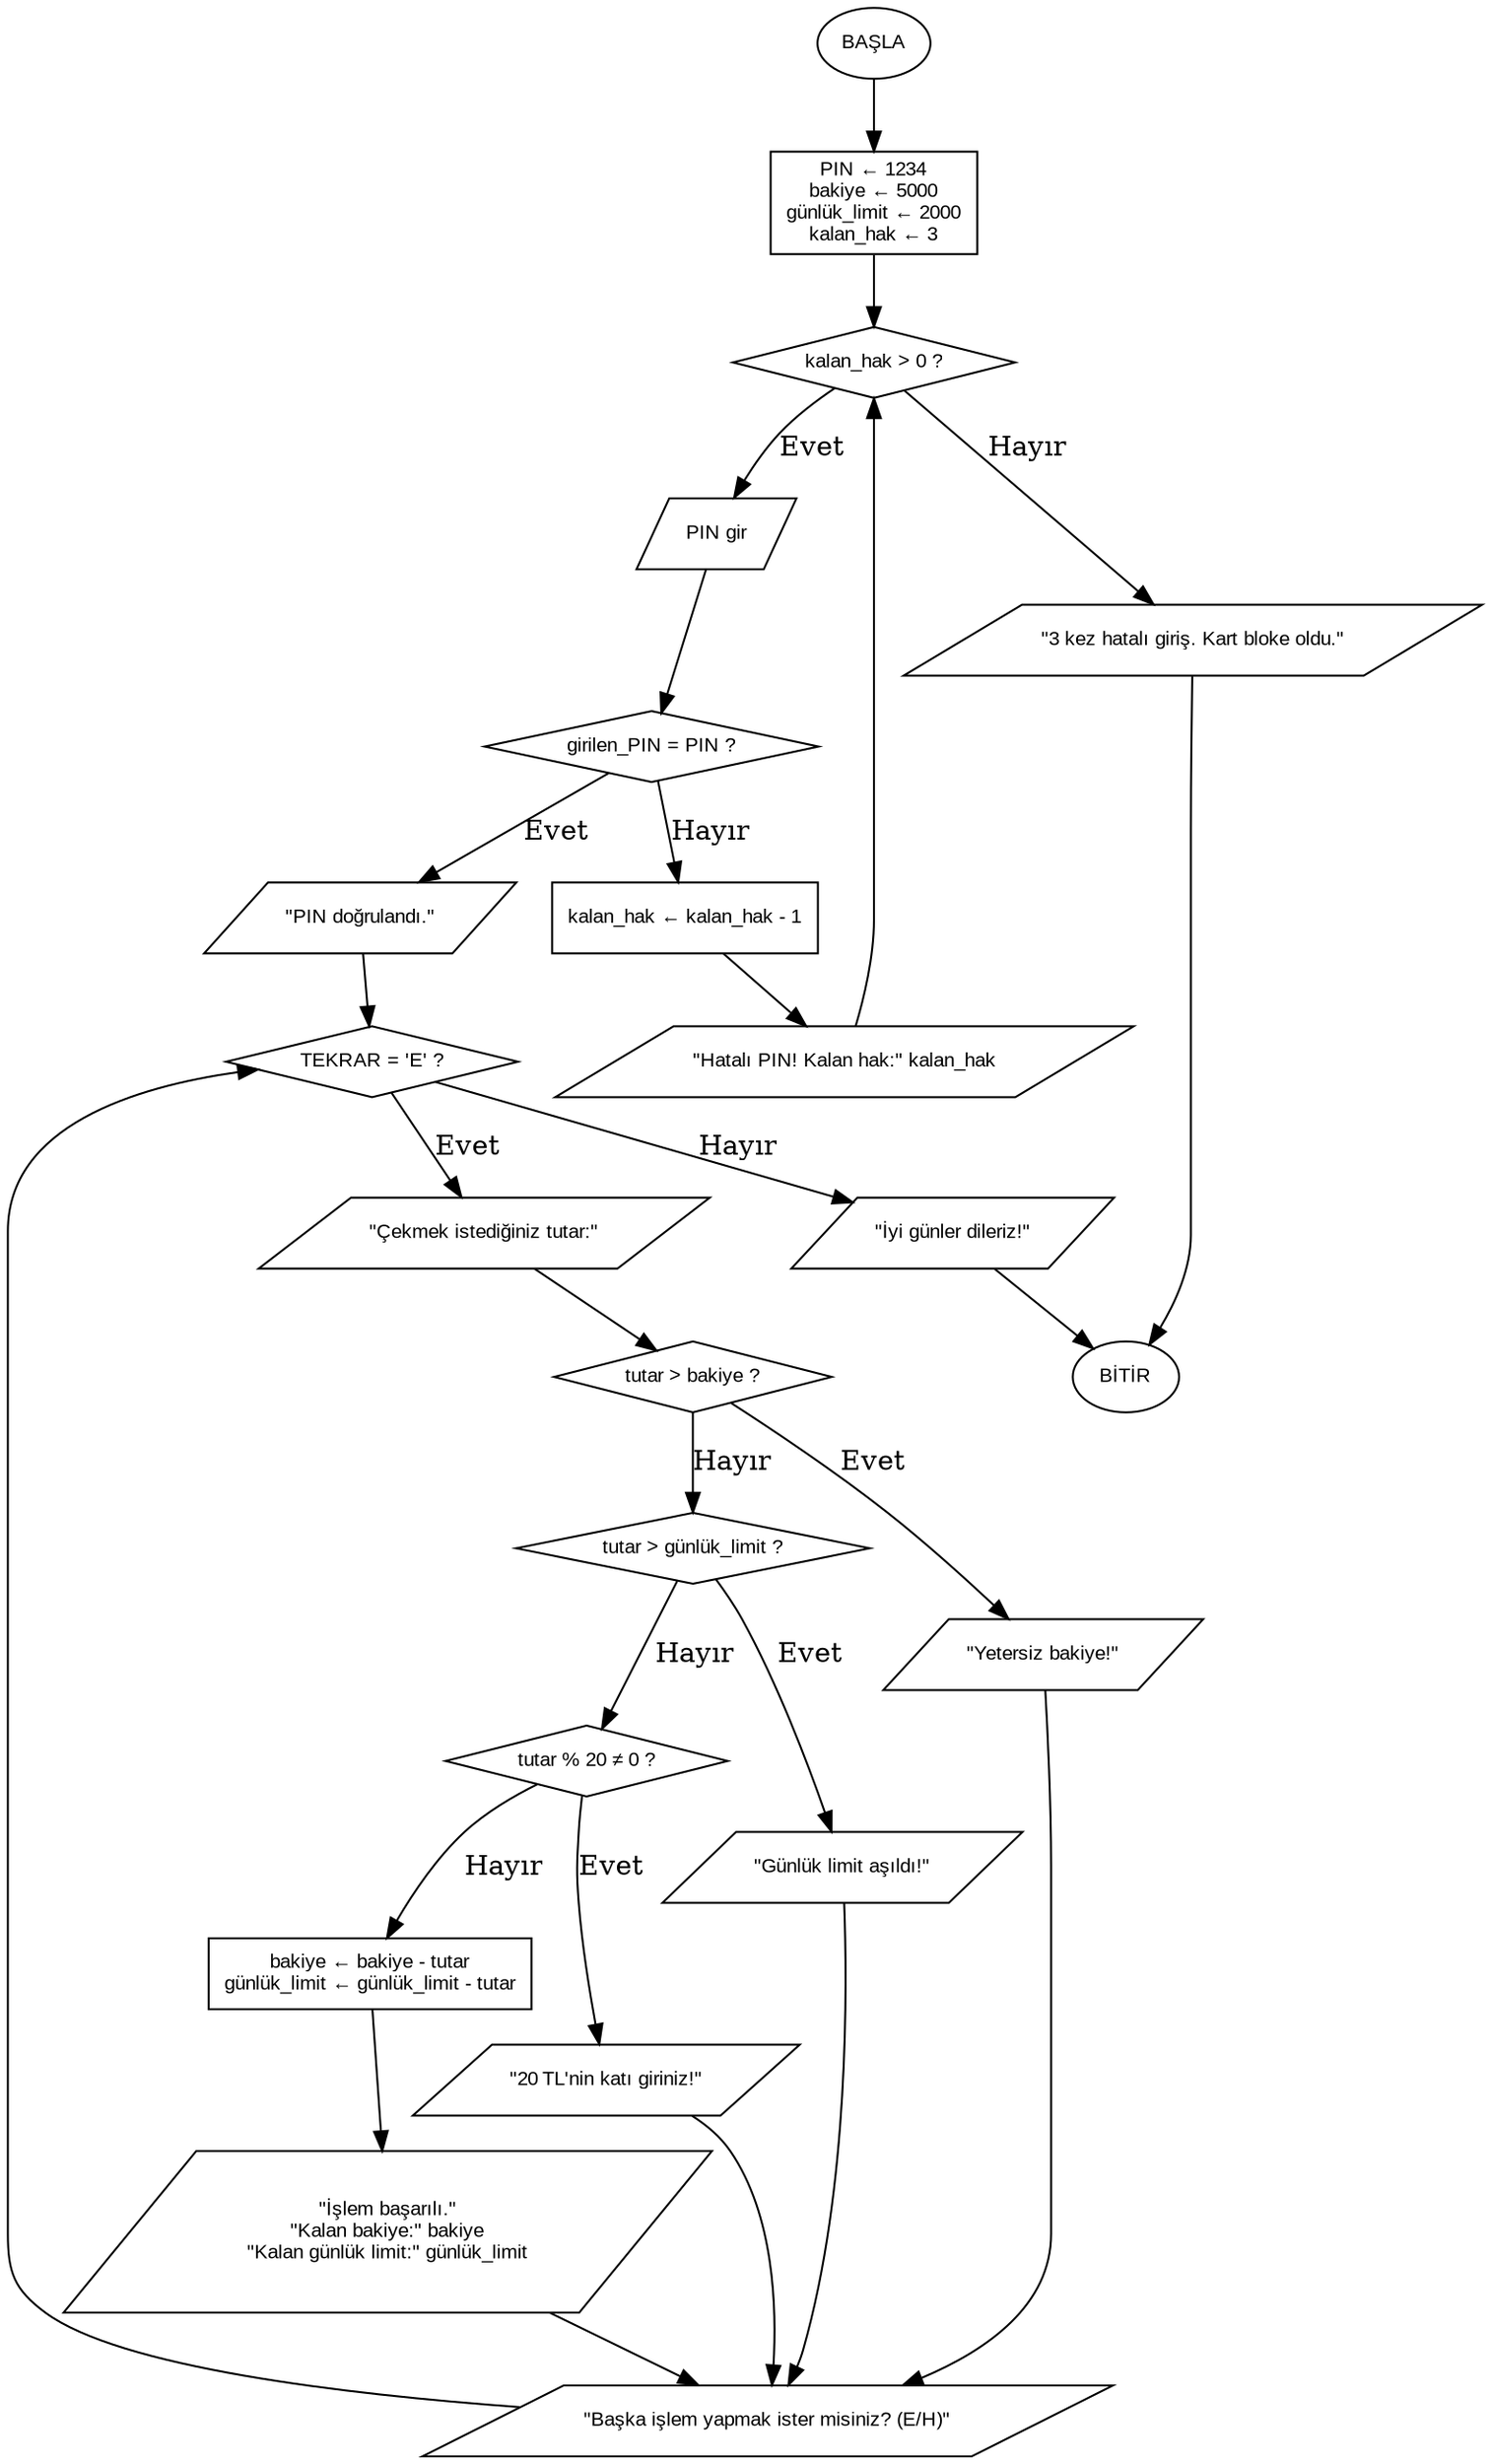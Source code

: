 digraph ATM_Para_Cekme {
    rankdir=TB;
    node [fontname="Arial", fontsize=10];

    start [shape=oval, label="BAŞLA"];
    setVars [shape=box, label="PIN ← 1234\nbakiye ← 5000\ngünlük_limit ← 2000\nkalan_hak ← 3"];
    
    pinLoop [shape=diamond, label="kalan_hak > 0 ?"];
    girPin [shape=parallelogram, label="PIN gir"];
    dogrulaPin [shape=diamond, label="girilen_PIN = PIN ?"];
    hataliPin [shape=box, label="kalan_hak ← kalan_hak - 1"];
    kalanHakYaz [shape=parallelogram, label="\"Hatalı PIN! Kalan hak:\" kalan_hak"];
    pinBloke [shape=parallelogram, label="\"3 kez hatalı giriş. Kart bloke oldu.\""];
    bitir [shape=oval, label="BİTİR"];
    pinDogrulandi [shape=parallelogram, label="\"PIN doğrulandı.\""];

    islemler [shape=diamond, label="TEKRAR = 'E' ?"];
    tutarGir [shape=parallelogram, label="\"Çekmek istediğiniz tutar:\""];
    tutarBakiye [shape=diamond, label="tutar > bakiye ?"];
    bakiyeYetersiz [shape=parallelogram, label="\"Yetersiz bakiye!\""];
    tutarLimit [shape=diamond, label="tutar > günlük_limit ?"];
    limitAsildi [shape=parallelogram, label="\"Günlük limit aşıldı!\""];
    tutarMod [shape=diamond, label="tutar % 20 ≠ 0 ?"];
    modHata [shape=parallelogram, label="\"20 TL'nin katı giriniz!\""];
    paraCek [shape=box, label="bakiye ← bakiye - tutar\ngünlük_limit ← günlük_limit - tutar"];
    basariliYaz [shape=parallelogram, label="\"İşlem başarılı.\"\n\"Kalan bakiye:\" bakiye\n\"Kalan günlük limit:\" günlük_limit"];
    tekrarSor [shape=parallelogram, label="\"Başka işlem yapmak ister misiniz? (E/H)\""];
    iyiGunler [shape=parallelogram, label="\"İyi günler dileriz!\""];

    // Akış bağlantıları
    start -> setVars -> pinLoop;
    pinLoop -> girPin [label="Evet"];
    pinLoop -> pinBloke [label="Hayır"];
    pinBloke -> bitir;

    girPin -> dogrulaPin;
    dogrulaPin -> pinDogrulandi [label="Evet"];
    dogrulaPin -> hataliPin [label="Hayır"];
    hataliPin -> kalanHakYaz -> pinLoop;

    pinDogrulandi -> islemler;
    islemler -> tutarGir [label="Evet"];
    islemler -> iyiGunler [label="Hayır"];
    iyiGunler -> bitir;

    tutarGir -> tutarBakiye;
    tutarBakiye -> bakiyeYetersiz [label="Evet"];
    tutarBakiye -> tutarLimit [label="Hayır"];
    bakiyeYetersiz -> tekrarSor;

    tutarLimit -> limitAsildi [label="Evet"];
    tutarLimit -> tutarMod [label="Hayır"];
    limitAsildi -> tekrarSor;

    tutarMod -> modHata [label="Evet"];
    tutarMod -> paraCek [label="Hayır"];
    modHata -> tekrarSor;

    paraCek -> basariliYaz -> tekrarSor;
    tekrarSor -> islemler;

}
